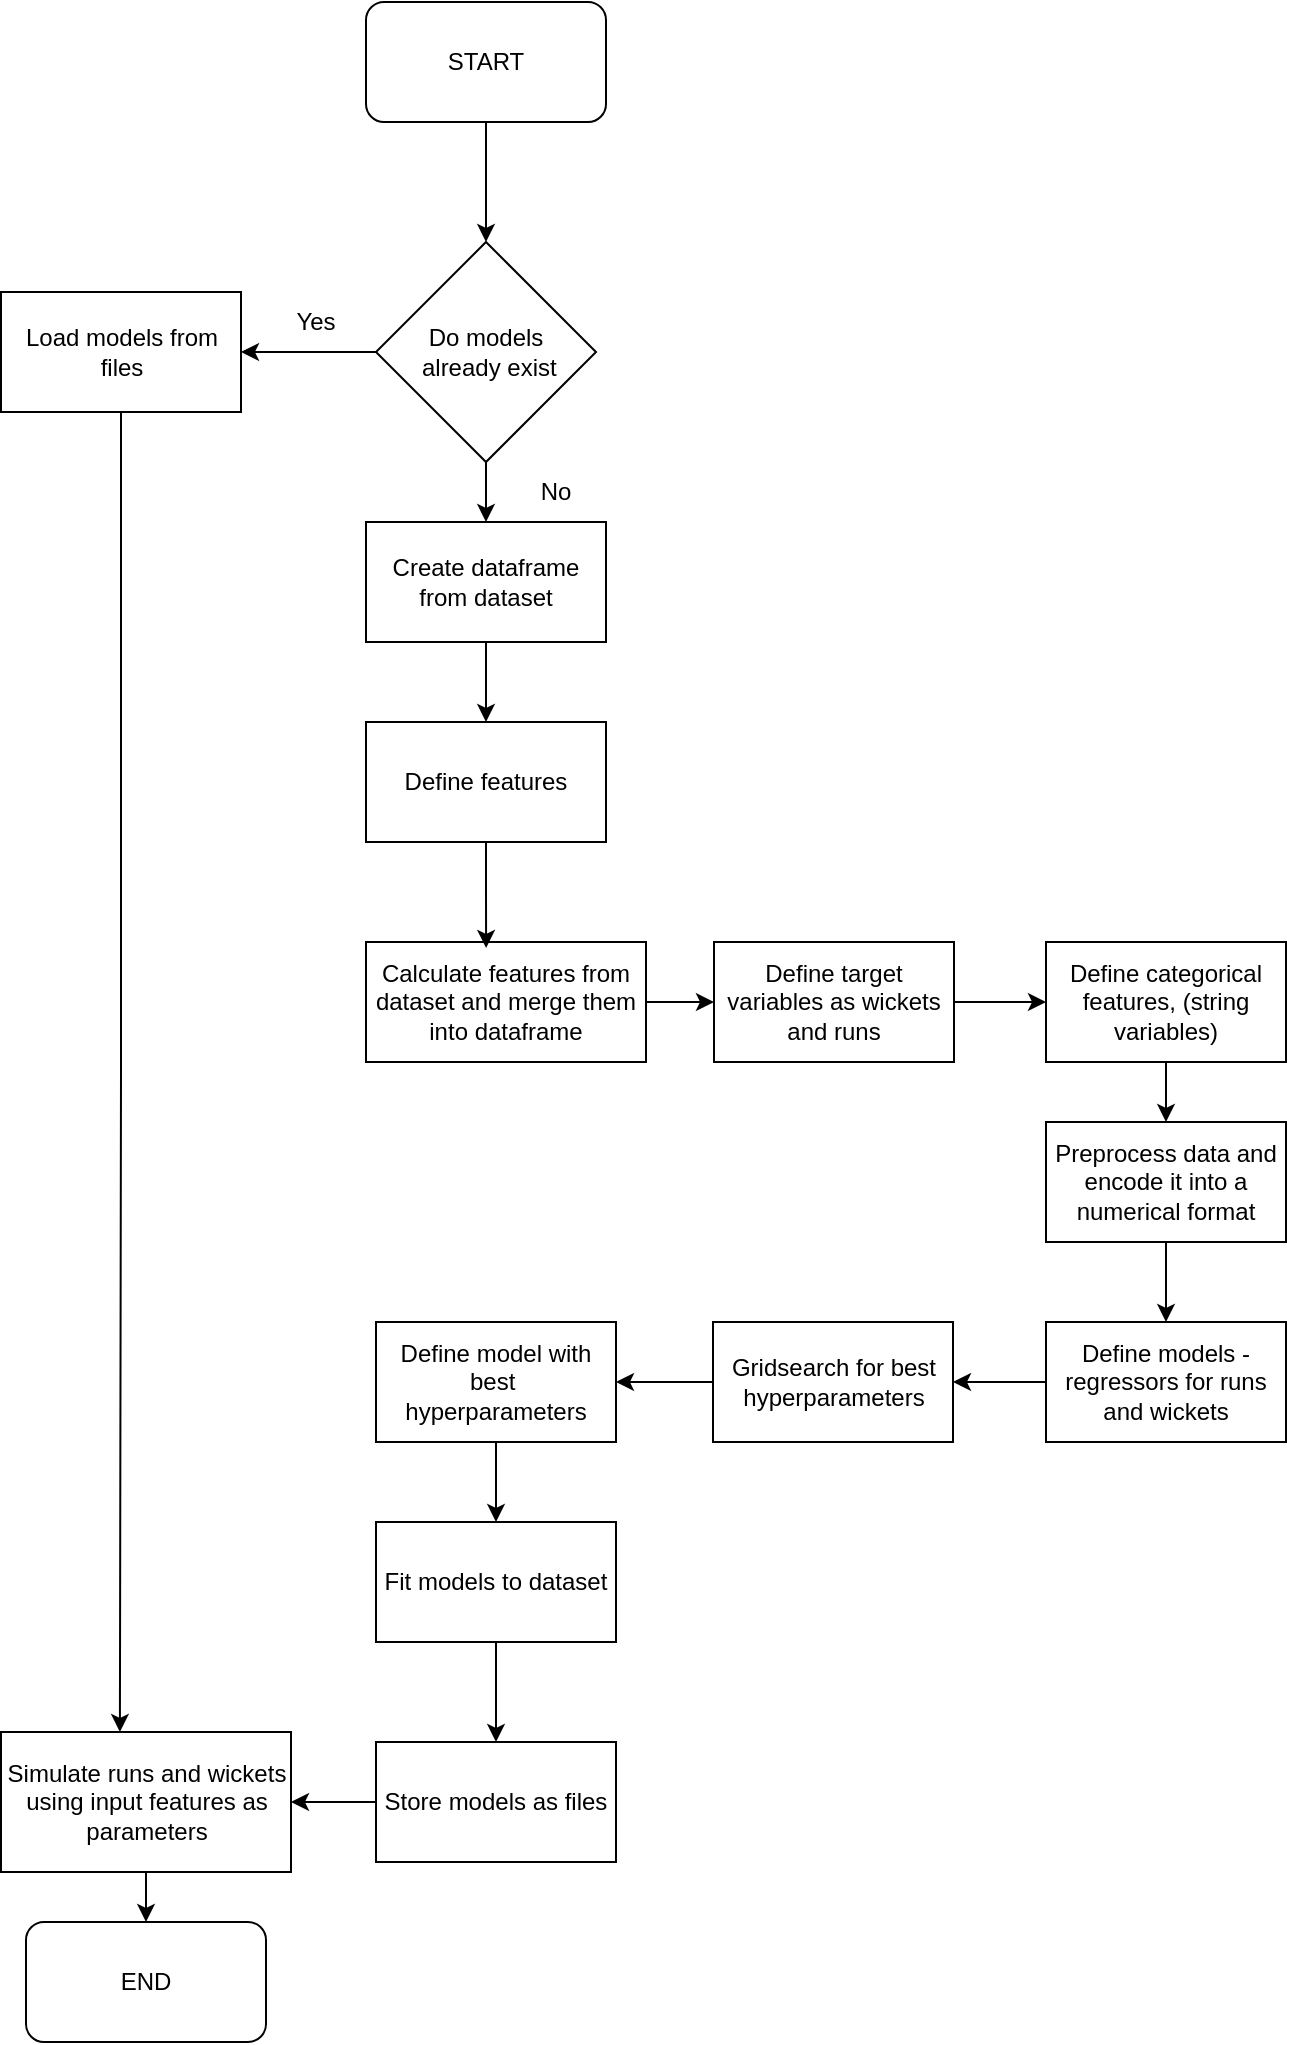 <mxfile version="24.0.1" type="device">
  <diagram name="Page-1" id="-DQzEnBHqFdn4pmOEsDJ">
    <mxGraphModel dx="1026" dy="573" grid="1" gridSize="10" guides="1" tooltips="1" connect="1" arrows="1" fold="1" page="1" pageScale="1" pageWidth="827" pageHeight="1169" math="0" shadow="0">
      <root>
        <mxCell id="0" />
        <mxCell id="1" parent="0" />
        <mxCell id="iBIGfxX5DyhovjsZKW_E-19" style="edgeStyle=orthogonalEdgeStyle;rounded=0;orthogonalLoop=1;jettySize=auto;html=1;entryX=0.5;entryY=0;entryDx=0;entryDy=0;" edge="1" parent="1" source="iBIGfxX5DyhovjsZKW_E-1" target="iBIGfxX5DyhovjsZKW_E-8">
          <mxGeometry relative="1" as="geometry" />
        </mxCell>
        <mxCell id="iBIGfxX5DyhovjsZKW_E-1" value="START" style="rounded=1;whiteSpace=wrap;html=1;" vertex="1" parent="1">
          <mxGeometry x="240" y="80" width="120" height="60" as="geometry" />
        </mxCell>
        <mxCell id="iBIGfxX5DyhovjsZKW_E-24" style="edgeStyle=orthogonalEdgeStyle;rounded=0;orthogonalLoop=1;jettySize=auto;html=1;entryX=0.5;entryY=0;entryDx=0;entryDy=0;" edge="1" parent="1" source="iBIGfxX5DyhovjsZKW_E-2" target="iBIGfxX5DyhovjsZKW_E-4">
          <mxGeometry relative="1" as="geometry" />
        </mxCell>
        <mxCell id="iBIGfxX5DyhovjsZKW_E-2" value="Create dataframe from dataset" style="rounded=0;whiteSpace=wrap;html=1;" vertex="1" parent="1">
          <mxGeometry x="240" y="340" width="120" height="60" as="geometry" />
        </mxCell>
        <mxCell id="iBIGfxX5DyhovjsZKW_E-27" style="edgeStyle=orthogonalEdgeStyle;rounded=0;orthogonalLoop=1;jettySize=auto;html=1;entryX=0;entryY=0.5;entryDx=0;entryDy=0;" edge="1" parent="1" source="iBIGfxX5DyhovjsZKW_E-3" target="iBIGfxX5DyhovjsZKW_E-5">
          <mxGeometry relative="1" as="geometry" />
        </mxCell>
        <mxCell id="iBIGfxX5DyhovjsZKW_E-3" value="Calculate features from dataset and merge them into dataframe" style="rounded=0;whiteSpace=wrap;html=1;" vertex="1" parent="1">
          <mxGeometry x="240" y="550" width="140" height="60" as="geometry" />
        </mxCell>
        <mxCell id="iBIGfxX5DyhovjsZKW_E-4" value="Define features" style="rounded=0;whiteSpace=wrap;html=1;" vertex="1" parent="1">
          <mxGeometry x="240" y="440" width="120" height="60" as="geometry" />
        </mxCell>
        <mxCell id="iBIGfxX5DyhovjsZKW_E-28" style="edgeStyle=orthogonalEdgeStyle;rounded=0;orthogonalLoop=1;jettySize=auto;html=1;exitX=1;exitY=0.5;exitDx=0;exitDy=0;entryX=0;entryY=0.5;entryDx=0;entryDy=0;" edge="1" parent="1" source="iBIGfxX5DyhovjsZKW_E-5" target="iBIGfxX5DyhovjsZKW_E-10">
          <mxGeometry relative="1" as="geometry" />
        </mxCell>
        <mxCell id="iBIGfxX5DyhovjsZKW_E-5" value="Define target variables as wickets and runs" style="rounded=0;whiteSpace=wrap;html=1;" vertex="1" parent="1">
          <mxGeometry x="414" y="550" width="120" height="60" as="geometry" />
        </mxCell>
        <mxCell id="iBIGfxX5DyhovjsZKW_E-23" style="edgeStyle=orthogonalEdgeStyle;rounded=0;orthogonalLoop=1;jettySize=auto;html=1;exitX=0.5;exitY=1;exitDx=0;exitDy=0;entryX=0.5;entryY=0;entryDx=0;entryDy=0;" edge="1" parent="1" source="iBIGfxX5DyhovjsZKW_E-8" target="iBIGfxX5DyhovjsZKW_E-2">
          <mxGeometry relative="1" as="geometry" />
        </mxCell>
        <mxCell id="iBIGfxX5DyhovjsZKW_E-37" style="edgeStyle=orthogonalEdgeStyle;rounded=0;orthogonalLoop=1;jettySize=auto;html=1;entryX=1;entryY=0.5;entryDx=0;entryDy=0;" edge="1" parent="1" source="iBIGfxX5DyhovjsZKW_E-8" target="iBIGfxX5DyhovjsZKW_E-17">
          <mxGeometry relative="1" as="geometry" />
        </mxCell>
        <mxCell id="iBIGfxX5DyhovjsZKW_E-8" value="&lt;div&gt;Do models&lt;/div&gt;&lt;div&gt;&amp;nbsp;already exist&lt;/div&gt;" style="rhombus;whiteSpace=wrap;html=1;" vertex="1" parent="1">
          <mxGeometry x="245" y="200" width="110" height="110" as="geometry" />
        </mxCell>
        <mxCell id="iBIGfxX5DyhovjsZKW_E-29" style="edgeStyle=orthogonalEdgeStyle;rounded=0;orthogonalLoop=1;jettySize=auto;html=1;entryX=0.5;entryY=0;entryDx=0;entryDy=0;" edge="1" parent="1" source="iBIGfxX5DyhovjsZKW_E-10" target="iBIGfxX5DyhovjsZKW_E-11">
          <mxGeometry relative="1" as="geometry" />
        </mxCell>
        <mxCell id="iBIGfxX5DyhovjsZKW_E-10" value="Define categorical features, (string variables)" style="rounded=0;whiteSpace=wrap;html=1;" vertex="1" parent="1">
          <mxGeometry x="580" y="550" width="120" height="60" as="geometry" />
        </mxCell>
        <mxCell id="iBIGfxX5DyhovjsZKW_E-30" style="edgeStyle=orthogonalEdgeStyle;rounded=0;orthogonalLoop=1;jettySize=auto;html=1;entryX=0.5;entryY=0;entryDx=0;entryDy=0;" edge="1" parent="1" source="iBIGfxX5DyhovjsZKW_E-11" target="iBIGfxX5DyhovjsZKW_E-12">
          <mxGeometry relative="1" as="geometry" />
        </mxCell>
        <mxCell id="iBIGfxX5DyhovjsZKW_E-11" value="Preprocess data and encode it into a numerical format" style="rounded=0;whiteSpace=wrap;html=1;" vertex="1" parent="1">
          <mxGeometry x="580" y="640" width="120" height="60" as="geometry" />
        </mxCell>
        <mxCell id="iBIGfxX5DyhovjsZKW_E-31" style="edgeStyle=orthogonalEdgeStyle;rounded=0;orthogonalLoop=1;jettySize=auto;html=1;exitX=0;exitY=0.5;exitDx=0;exitDy=0;entryX=1;entryY=0.5;entryDx=0;entryDy=0;" edge="1" parent="1" source="iBIGfxX5DyhovjsZKW_E-12" target="iBIGfxX5DyhovjsZKW_E-13">
          <mxGeometry relative="1" as="geometry" />
        </mxCell>
        <mxCell id="iBIGfxX5DyhovjsZKW_E-12" value="Define models - regressors for runs and wickets" style="rounded=0;whiteSpace=wrap;html=1;" vertex="1" parent="1">
          <mxGeometry x="580" y="740" width="120" height="60" as="geometry" />
        </mxCell>
        <mxCell id="iBIGfxX5DyhovjsZKW_E-32" style="edgeStyle=orthogonalEdgeStyle;rounded=0;orthogonalLoop=1;jettySize=auto;html=1;exitX=0;exitY=0.5;exitDx=0;exitDy=0;entryX=1;entryY=0.5;entryDx=0;entryDy=0;" edge="1" parent="1" source="iBIGfxX5DyhovjsZKW_E-13" target="iBIGfxX5DyhovjsZKW_E-14">
          <mxGeometry relative="1" as="geometry" />
        </mxCell>
        <mxCell id="iBIGfxX5DyhovjsZKW_E-13" value="Gridsearch for best hyperparameters" style="rounded=0;whiteSpace=wrap;html=1;" vertex="1" parent="1">
          <mxGeometry x="413.5" y="740" width="120" height="60" as="geometry" />
        </mxCell>
        <mxCell id="iBIGfxX5DyhovjsZKW_E-33" style="edgeStyle=orthogonalEdgeStyle;rounded=0;orthogonalLoop=1;jettySize=auto;html=1;exitX=0.5;exitY=1;exitDx=0;exitDy=0;entryX=0.5;entryY=0;entryDx=0;entryDy=0;" edge="1" parent="1" source="iBIGfxX5DyhovjsZKW_E-14" target="iBIGfxX5DyhovjsZKW_E-15">
          <mxGeometry relative="1" as="geometry" />
        </mxCell>
        <mxCell id="iBIGfxX5DyhovjsZKW_E-14" value="&lt;div&gt;Define model with best&amp;nbsp;&lt;/div&gt;&lt;div&gt;hyperparameters&lt;/div&gt;" style="rounded=0;whiteSpace=wrap;html=1;" vertex="1" parent="1">
          <mxGeometry x="245" y="740" width="120" height="60" as="geometry" />
        </mxCell>
        <mxCell id="iBIGfxX5DyhovjsZKW_E-34" style="edgeStyle=orthogonalEdgeStyle;rounded=0;orthogonalLoop=1;jettySize=auto;html=1;exitX=0.5;exitY=1;exitDx=0;exitDy=0;entryX=0.5;entryY=0;entryDx=0;entryDy=0;" edge="1" parent="1" source="iBIGfxX5DyhovjsZKW_E-15" target="iBIGfxX5DyhovjsZKW_E-16">
          <mxGeometry relative="1" as="geometry" />
        </mxCell>
        <mxCell id="iBIGfxX5DyhovjsZKW_E-15" value="Fit models to dataset" style="rounded=0;whiteSpace=wrap;html=1;" vertex="1" parent="1">
          <mxGeometry x="245" y="840" width="120" height="60" as="geometry" />
        </mxCell>
        <mxCell id="iBIGfxX5DyhovjsZKW_E-35" style="edgeStyle=orthogonalEdgeStyle;rounded=0;orthogonalLoop=1;jettySize=auto;html=1;entryX=1;entryY=0.5;entryDx=0;entryDy=0;" edge="1" parent="1" source="iBIGfxX5DyhovjsZKW_E-16" target="iBIGfxX5DyhovjsZKW_E-20">
          <mxGeometry relative="1" as="geometry" />
        </mxCell>
        <mxCell id="iBIGfxX5DyhovjsZKW_E-16" value="Store models as files" style="rounded=0;whiteSpace=wrap;html=1;" vertex="1" parent="1">
          <mxGeometry x="245" y="950" width="120" height="60" as="geometry" />
        </mxCell>
        <mxCell id="iBIGfxX5DyhovjsZKW_E-17" value="Load models from files" style="rounded=0;whiteSpace=wrap;html=1;" vertex="1" parent="1">
          <mxGeometry x="57.5" y="225" width="120" height="60" as="geometry" />
        </mxCell>
        <mxCell id="iBIGfxX5DyhovjsZKW_E-18" value="END" style="rounded=1;whiteSpace=wrap;html=1;" vertex="1" parent="1">
          <mxGeometry x="70" y="1040" width="120" height="60" as="geometry" />
        </mxCell>
        <mxCell id="iBIGfxX5DyhovjsZKW_E-36" style="edgeStyle=orthogonalEdgeStyle;rounded=0;orthogonalLoop=1;jettySize=auto;html=1;exitX=0.5;exitY=1;exitDx=0;exitDy=0;entryX=0.5;entryY=0;entryDx=0;entryDy=0;" edge="1" parent="1" source="iBIGfxX5DyhovjsZKW_E-20" target="iBIGfxX5DyhovjsZKW_E-18">
          <mxGeometry relative="1" as="geometry" />
        </mxCell>
        <mxCell id="iBIGfxX5DyhovjsZKW_E-20" value="Simulate runs and wickets using input features as parameters" style="rounded=0;whiteSpace=wrap;html=1;" vertex="1" parent="1">
          <mxGeometry x="57.5" y="945" width="145" height="70" as="geometry" />
        </mxCell>
        <mxCell id="iBIGfxX5DyhovjsZKW_E-26" style="edgeStyle=orthogonalEdgeStyle;rounded=0;orthogonalLoop=1;jettySize=auto;html=1;entryX=0.429;entryY=0.05;entryDx=0;entryDy=0;entryPerimeter=0;" edge="1" parent="1" source="iBIGfxX5DyhovjsZKW_E-4" target="iBIGfxX5DyhovjsZKW_E-3">
          <mxGeometry relative="1" as="geometry" />
        </mxCell>
        <mxCell id="iBIGfxX5DyhovjsZKW_E-38" style="edgeStyle=orthogonalEdgeStyle;rounded=0;orthogonalLoop=1;jettySize=auto;html=1;entryX=0.41;entryY=0;entryDx=0;entryDy=0;entryPerimeter=0;" edge="1" parent="1" source="iBIGfxX5DyhovjsZKW_E-17" target="iBIGfxX5DyhovjsZKW_E-20">
          <mxGeometry relative="1" as="geometry" />
        </mxCell>
        <mxCell id="iBIGfxX5DyhovjsZKW_E-39" value="No" style="text;html=1;align=center;verticalAlign=middle;whiteSpace=wrap;rounded=0;" vertex="1" parent="1">
          <mxGeometry x="305" y="310" width="60" height="30" as="geometry" />
        </mxCell>
        <mxCell id="iBIGfxX5DyhovjsZKW_E-40" value="Yes" style="text;html=1;align=center;verticalAlign=middle;whiteSpace=wrap;rounded=0;" vertex="1" parent="1">
          <mxGeometry x="185" y="225" width="60" height="30" as="geometry" />
        </mxCell>
      </root>
    </mxGraphModel>
  </diagram>
</mxfile>
